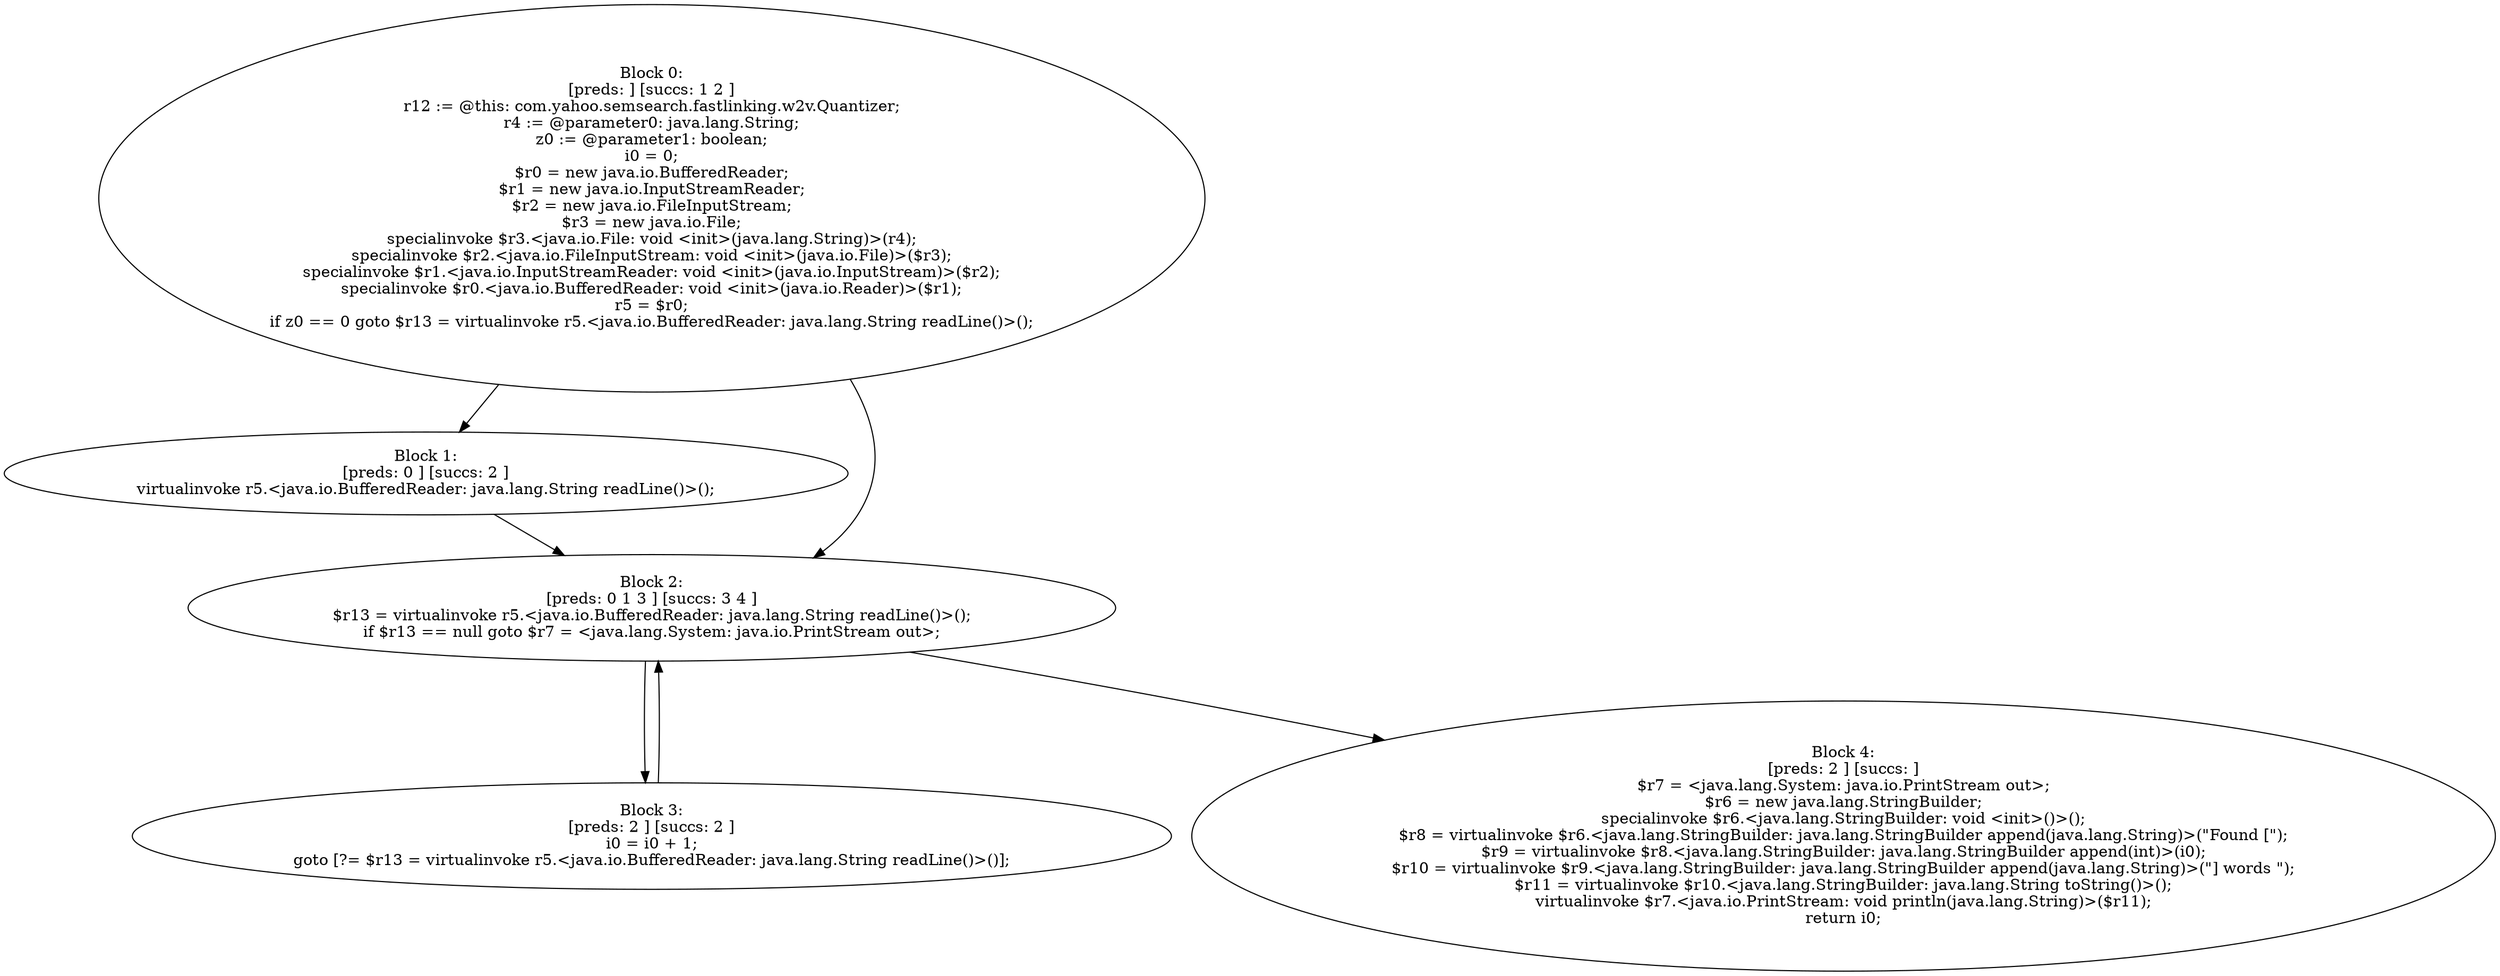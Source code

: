 digraph "unitGraph" {
    "Block 0:
[preds: ] [succs: 1 2 ]
r12 := @this: com.yahoo.semsearch.fastlinking.w2v.Quantizer;
r4 := @parameter0: java.lang.String;
z0 := @parameter1: boolean;
i0 = 0;
$r0 = new java.io.BufferedReader;
$r1 = new java.io.InputStreamReader;
$r2 = new java.io.FileInputStream;
$r3 = new java.io.File;
specialinvoke $r3.<java.io.File: void <init>(java.lang.String)>(r4);
specialinvoke $r2.<java.io.FileInputStream: void <init>(java.io.File)>($r3);
specialinvoke $r1.<java.io.InputStreamReader: void <init>(java.io.InputStream)>($r2);
specialinvoke $r0.<java.io.BufferedReader: void <init>(java.io.Reader)>($r1);
r5 = $r0;
if z0 == 0 goto $r13 = virtualinvoke r5.<java.io.BufferedReader: java.lang.String readLine()>();
"
    "Block 1:
[preds: 0 ] [succs: 2 ]
virtualinvoke r5.<java.io.BufferedReader: java.lang.String readLine()>();
"
    "Block 2:
[preds: 0 1 3 ] [succs: 3 4 ]
$r13 = virtualinvoke r5.<java.io.BufferedReader: java.lang.String readLine()>();
if $r13 == null goto $r7 = <java.lang.System: java.io.PrintStream out>;
"
    "Block 3:
[preds: 2 ] [succs: 2 ]
i0 = i0 + 1;
goto [?= $r13 = virtualinvoke r5.<java.io.BufferedReader: java.lang.String readLine()>()];
"
    "Block 4:
[preds: 2 ] [succs: ]
$r7 = <java.lang.System: java.io.PrintStream out>;
$r6 = new java.lang.StringBuilder;
specialinvoke $r6.<java.lang.StringBuilder: void <init>()>();
$r8 = virtualinvoke $r6.<java.lang.StringBuilder: java.lang.StringBuilder append(java.lang.String)>(\"Found [\");
$r9 = virtualinvoke $r8.<java.lang.StringBuilder: java.lang.StringBuilder append(int)>(i0);
$r10 = virtualinvoke $r9.<java.lang.StringBuilder: java.lang.StringBuilder append(java.lang.String)>(\"] words \");
$r11 = virtualinvoke $r10.<java.lang.StringBuilder: java.lang.String toString()>();
virtualinvoke $r7.<java.io.PrintStream: void println(java.lang.String)>($r11);
return i0;
"
    "Block 0:
[preds: ] [succs: 1 2 ]
r12 := @this: com.yahoo.semsearch.fastlinking.w2v.Quantizer;
r4 := @parameter0: java.lang.String;
z0 := @parameter1: boolean;
i0 = 0;
$r0 = new java.io.BufferedReader;
$r1 = new java.io.InputStreamReader;
$r2 = new java.io.FileInputStream;
$r3 = new java.io.File;
specialinvoke $r3.<java.io.File: void <init>(java.lang.String)>(r4);
specialinvoke $r2.<java.io.FileInputStream: void <init>(java.io.File)>($r3);
specialinvoke $r1.<java.io.InputStreamReader: void <init>(java.io.InputStream)>($r2);
specialinvoke $r0.<java.io.BufferedReader: void <init>(java.io.Reader)>($r1);
r5 = $r0;
if z0 == 0 goto $r13 = virtualinvoke r5.<java.io.BufferedReader: java.lang.String readLine()>();
"->"Block 1:
[preds: 0 ] [succs: 2 ]
virtualinvoke r5.<java.io.BufferedReader: java.lang.String readLine()>();
";
    "Block 0:
[preds: ] [succs: 1 2 ]
r12 := @this: com.yahoo.semsearch.fastlinking.w2v.Quantizer;
r4 := @parameter0: java.lang.String;
z0 := @parameter1: boolean;
i0 = 0;
$r0 = new java.io.BufferedReader;
$r1 = new java.io.InputStreamReader;
$r2 = new java.io.FileInputStream;
$r3 = new java.io.File;
specialinvoke $r3.<java.io.File: void <init>(java.lang.String)>(r4);
specialinvoke $r2.<java.io.FileInputStream: void <init>(java.io.File)>($r3);
specialinvoke $r1.<java.io.InputStreamReader: void <init>(java.io.InputStream)>($r2);
specialinvoke $r0.<java.io.BufferedReader: void <init>(java.io.Reader)>($r1);
r5 = $r0;
if z0 == 0 goto $r13 = virtualinvoke r5.<java.io.BufferedReader: java.lang.String readLine()>();
"->"Block 2:
[preds: 0 1 3 ] [succs: 3 4 ]
$r13 = virtualinvoke r5.<java.io.BufferedReader: java.lang.String readLine()>();
if $r13 == null goto $r7 = <java.lang.System: java.io.PrintStream out>;
";
    "Block 1:
[preds: 0 ] [succs: 2 ]
virtualinvoke r5.<java.io.BufferedReader: java.lang.String readLine()>();
"->"Block 2:
[preds: 0 1 3 ] [succs: 3 4 ]
$r13 = virtualinvoke r5.<java.io.BufferedReader: java.lang.String readLine()>();
if $r13 == null goto $r7 = <java.lang.System: java.io.PrintStream out>;
";
    "Block 2:
[preds: 0 1 3 ] [succs: 3 4 ]
$r13 = virtualinvoke r5.<java.io.BufferedReader: java.lang.String readLine()>();
if $r13 == null goto $r7 = <java.lang.System: java.io.PrintStream out>;
"->"Block 3:
[preds: 2 ] [succs: 2 ]
i0 = i0 + 1;
goto [?= $r13 = virtualinvoke r5.<java.io.BufferedReader: java.lang.String readLine()>()];
";
    "Block 2:
[preds: 0 1 3 ] [succs: 3 4 ]
$r13 = virtualinvoke r5.<java.io.BufferedReader: java.lang.String readLine()>();
if $r13 == null goto $r7 = <java.lang.System: java.io.PrintStream out>;
"->"Block 4:
[preds: 2 ] [succs: ]
$r7 = <java.lang.System: java.io.PrintStream out>;
$r6 = new java.lang.StringBuilder;
specialinvoke $r6.<java.lang.StringBuilder: void <init>()>();
$r8 = virtualinvoke $r6.<java.lang.StringBuilder: java.lang.StringBuilder append(java.lang.String)>(\"Found [\");
$r9 = virtualinvoke $r8.<java.lang.StringBuilder: java.lang.StringBuilder append(int)>(i0);
$r10 = virtualinvoke $r9.<java.lang.StringBuilder: java.lang.StringBuilder append(java.lang.String)>(\"] words \");
$r11 = virtualinvoke $r10.<java.lang.StringBuilder: java.lang.String toString()>();
virtualinvoke $r7.<java.io.PrintStream: void println(java.lang.String)>($r11);
return i0;
";
    "Block 3:
[preds: 2 ] [succs: 2 ]
i0 = i0 + 1;
goto [?= $r13 = virtualinvoke r5.<java.io.BufferedReader: java.lang.String readLine()>()];
"->"Block 2:
[preds: 0 1 3 ] [succs: 3 4 ]
$r13 = virtualinvoke r5.<java.io.BufferedReader: java.lang.String readLine()>();
if $r13 == null goto $r7 = <java.lang.System: java.io.PrintStream out>;
";
}
